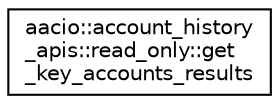 digraph "Graphical Class Hierarchy"
{
  edge [fontname="Helvetica",fontsize="10",labelfontname="Helvetica",labelfontsize="10"];
  node [fontname="Helvetica",fontsize="10",shape=record];
  rankdir="LR";
  Node0 [label="aacio::account_history\l_apis::read_only::get\l_key_accounts_results",height=0.2,width=0.4,color="black", fillcolor="white", style="filled",URL="$structaacio_1_1account__history__apis_1_1read__only_1_1get__key__accounts__results.html"];
}
